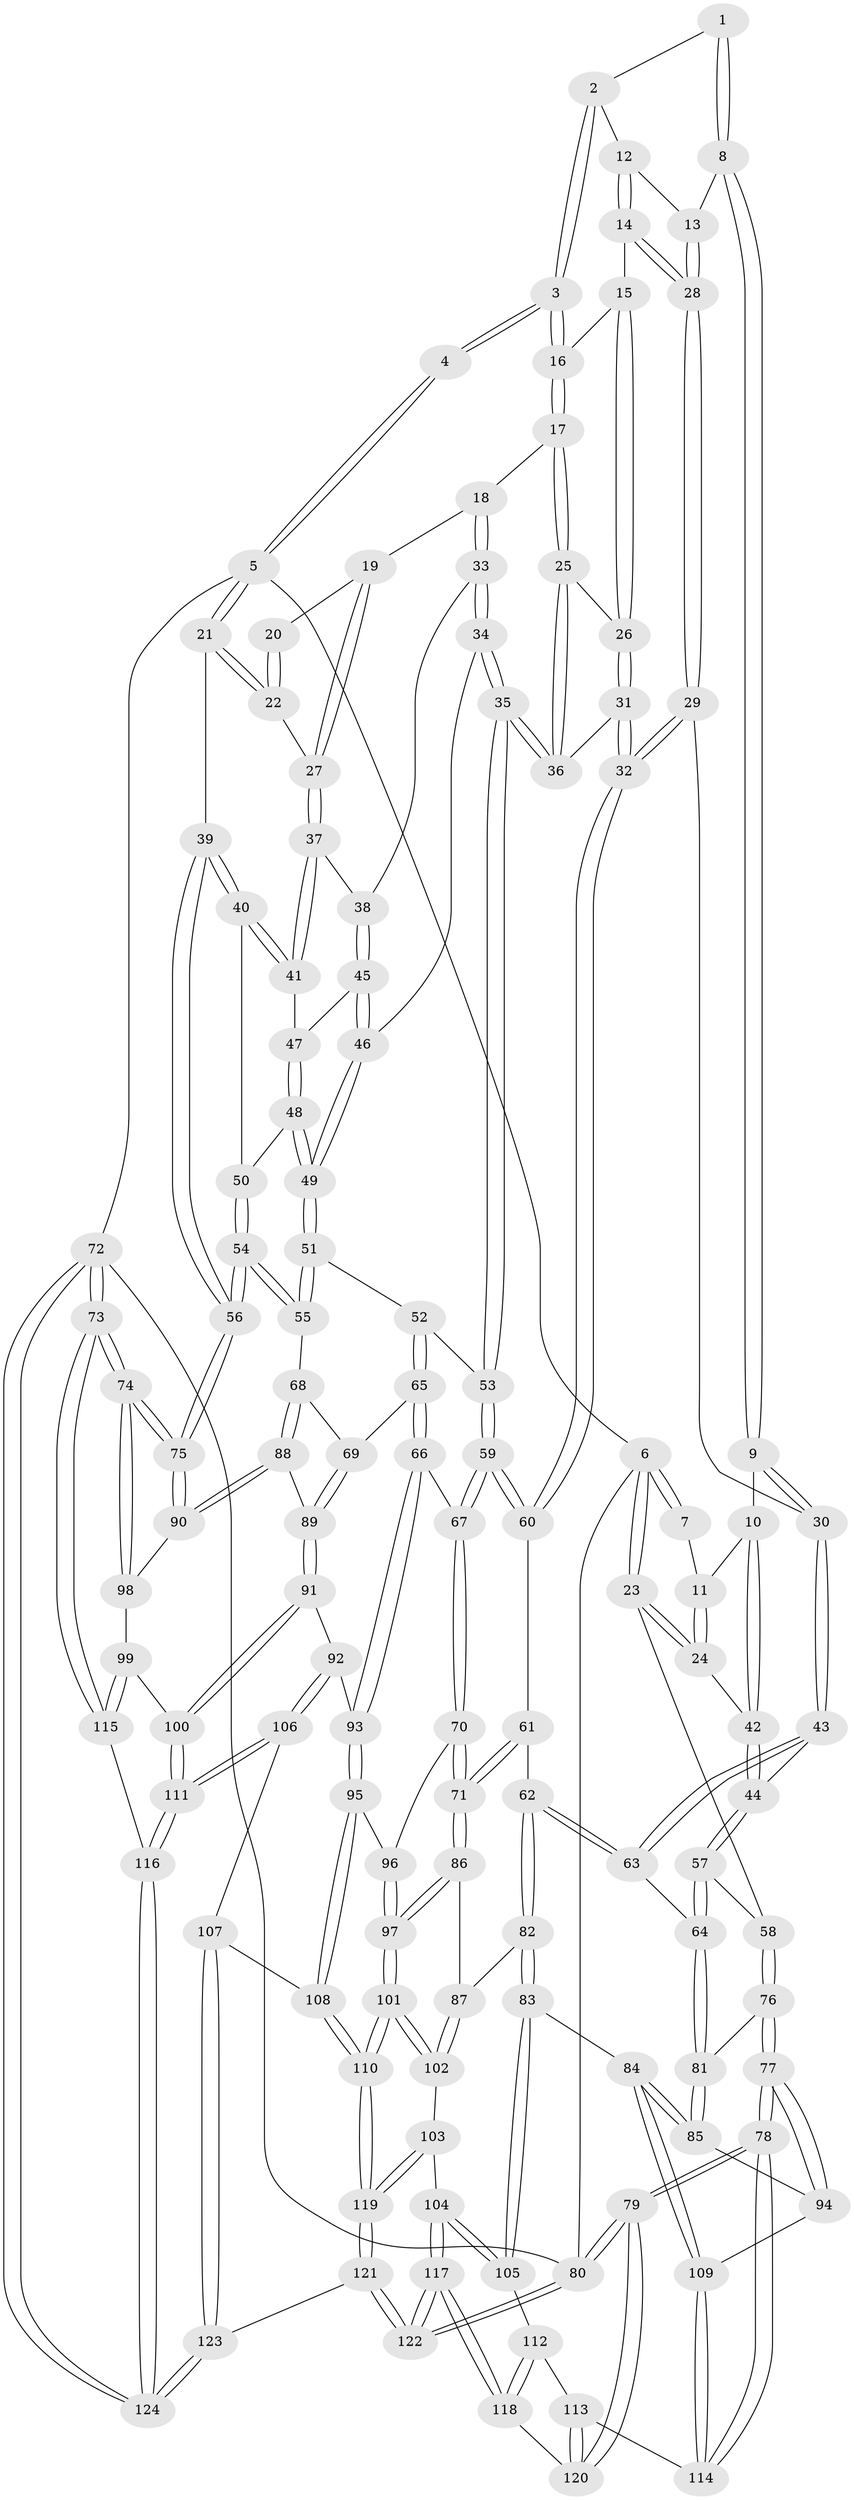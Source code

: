 // Generated by graph-tools (version 1.1) at 2025/01/03/09/25 05:01:59]
// undirected, 124 vertices, 307 edges
graph export_dot {
graph [start="1"]
  node [color=gray90,style=filled];
  1 [pos="+0.31288561144766386+0"];
  2 [pos="+0.31465199597398397+0"];
  3 [pos="+0.6746940662169317+0"];
  4 [pos="+0.9166057887017167+0"];
  5 [pos="+1+0"];
  6 [pos="+0+0"];
  7 [pos="+0.3124152679048729+0"];
  8 [pos="+0.29189858274031466+0.125084530246956"];
  9 [pos="+0.25335262026602645+0.14380878629446536"];
  10 [pos="+0.20538022856466553+0.13834374329685778"];
  11 [pos="+0.17556499572134943+0.055628625233236466"];
  12 [pos="+0.3745345285254849+0"];
  13 [pos="+0.365088626835224+0.13769340331328234"];
  14 [pos="+0.4706045669194166+0.12312763003966777"];
  15 [pos="+0.5365072706347839+0.08812957309136332"];
  16 [pos="+0.6568393119067965+0"];
  17 [pos="+0.7077578176876896+0.09165597268621069"];
  18 [pos="+0.7580696894809533+0.12819143412595246"];
  19 [pos="+0.8084944605658021+0.12619369855232174"];
  20 [pos="+0.8745844443447547+0.061007747618194205"];
  21 [pos="+1+0"];
  22 [pos="+0.9130505327385888+0.13793622386076115"];
  23 [pos="+0+0.030712186102146617"];
  24 [pos="+0+0.041437284634432796"];
  25 [pos="+0.6681703278871969+0.17706658197334638"];
  26 [pos="+0.5910646904241283+0.21503336486186816"];
  27 [pos="+0.9014798882992088+0.160549758967923"];
  28 [pos="+0.4296223031474664+0.17451216553233892"];
  29 [pos="+0.43914931663364937+0.2992096637261492"];
  30 [pos="+0.29898808156194634+0.2992090131006551"];
  31 [pos="+0.5521959369006798+0.28053153635922085"];
  32 [pos="+0.4511147608892551+0.3117971789045917"];
  33 [pos="+0.7820396056404958+0.20152344770744487"];
  34 [pos="+0.7444342030765443+0.3109845348200689"];
  35 [pos="+0.7158397526835918+0.335954532456169"];
  36 [pos="+0.7147258458726906+0.33501346371610363"];
  37 [pos="+0.9032008358928204+0.17007762492644624"];
  38 [pos="+0.8710591035415755+0.22696409107488102"];
  39 [pos="+1+0.22252620386844904"];
  40 [pos="+1+0.2503362015443876"];
  41 [pos="+1+0.22940477713211968"];
  42 [pos="+0.19384154074761034+0.14857919333068112"];
  43 [pos="+0.19964001475564436+0.3508102056519141"];
  44 [pos="+0.10389965642136711+0.3009705277401303"];
  45 [pos="+0.8751177396256293+0.2556585632293816"];
  46 [pos="+0.8085624454925265+0.2986972330348794"];
  47 [pos="+0.8901939015028033+0.2691187852875269"];
  48 [pos="+0.920350883940454+0.34235493234662684"];
  49 [pos="+0.8951168180122322+0.36277988753220003"];
  50 [pos="+0.9410071433463751+0.34316594924542365"];
  51 [pos="+0.8466244601353796+0.4365359614655444"];
  52 [pos="+0.7829201915356991+0.4335549410005721"];
  53 [pos="+0.719839785414459+0.37673872227832234"];
  54 [pos="+1+0.5188451100141672"];
  55 [pos="+0.951035006796252+0.5334929282134624"];
  56 [pos="+1+0.5326824527193237"];
  57 [pos="+0+0.3047219926758688"];
  58 [pos="+0+0.2865567832855974"];
  59 [pos="+0.5673768993035406+0.4916843088525444"];
  60 [pos="+0.4591783559575859+0.38219945498007957"];
  61 [pos="+0.38292147158470385+0.4569060681942082"];
  62 [pos="+0.27525215951308574+0.5137890325626212"];
  63 [pos="+0.23328201839497567+0.4911438111289567"];
  64 [pos="+0.14927037100583246+0.5347412917798986"];
  65 [pos="+0.7447739564791642+0.5776487920054885"];
  66 [pos="+0.7173092976261468+0.595286349366436"];
  67 [pos="+0.5696730855645177+0.5130360049584924"];
  68 [pos="+0.9382671417575978+0.5491571181755167"];
  69 [pos="+0.7997081691903525+0.5891491871872989"];
  70 [pos="+0.5204575209152726+0.5951004146754763"];
  71 [pos="+0.4584073052889587+0.620724294649262"];
  72 [pos="+1+1"];
  73 [pos="+1+1"];
  74 [pos="+1+0.9046545871390714"];
  75 [pos="+1+0.6512577956042169"];
  76 [pos="+0+0.379643781687496"];
  77 [pos="+0+0.7089819783539223"];
  78 [pos="+0+0.7398094760688372"];
  79 [pos="+0+1"];
  80 [pos="+0+1"];
  81 [pos="+0.10418193965788566+0.5839408706148109"];
  82 [pos="+0.3245794033702453+0.6505118832063574"];
  83 [pos="+0.23931294042052495+0.7325732777499153"];
  84 [pos="+0.21701966795210342+0.7275404696778897"];
  85 [pos="+0.09611142660413681+0.6365714205837213"];
  86 [pos="+0.4532338146424713+0.6246192018870425"];
  87 [pos="+0.36057101265613+0.65651375248608"];
  88 [pos="+0.9126444845154464+0.6604056556944782"];
  89 [pos="+0.8495484469629744+0.6813885914339706"];
  90 [pos="+0.9415999134276997+0.6998526271642836"];
  91 [pos="+0.8094597225029557+0.7321058699330951"];
  92 [pos="+0.7756669950330566+0.7239797657533052"];
  93 [pos="+0.7071780809343611+0.6722846063451474"];
  94 [pos="+0.010045001927091915+0.6903690616956348"];
  95 [pos="+0.6410560449482036+0.7182682407845363"];
  96 [pos="+0.5479041267032178+0.636215897023035"];
  97 [pos="+0.516089065350786+0.7934458809588824"];
  98 [pos="+0.9311774468287578+0.8180651018799735"];
  99 [pos="+0.8908321904544884+0.8322296421945687"];
  100 [pos="+0.8694106105344114+0.8305118382204688"];
  101 [pos="+0.5240743786202547+0.8480469763599863"];
  102 [pos="+0.4501402653058084+0.8348246494743081"];
  103 [pos="+0.3722738036175163+0.8636533960306229"];
  104 [pos="+0.3182727420143991+0.8684271308693724"];
  105 [pos="+0.2631112990963301+0.8300156512007102"];
  106 [pos="+0.6964754300847498+0.8556979298587285"];
  107 [pos="+0.6338590022992154+0.8566300769970715"];
  108 [pos="+0.6001925569946573+0.8366800855153046"];
  109 [pos="+0.08565780474297643+0.8120416688223162"];
  110 [pos="+0.5251759056758255+0.8486844270938853"];
  111 [pos="+0.7921724443788022+0.886581682960865"];
  112 [pos="+0.20818163792611674+0.8733530273567106"];
  113 [pos="+0.08502009538243649+0.878851114300412"];
  114 [pos="+0.08065321882332314+0.8382968643441476"];
  115 [pos="+0.9164020830455837+0.9461877330477829"];
  116 [pos="+0.7991879601741342+1"];
  117 [pos="+0.275063705538632+1"];
  118 [pos="+0.19247306764080443+1"];
  119 [pos="+0.46483622531737595+1"];
  120 [pos="+0.06649692831906359+0.9114020943469613"];
  121 [pos="+0.46257108951201287+1"];
  122 [pos="+0.2879662100199404+1"];
  123 [pos="+0.7205983494719171+1"];
  124 [pos="+0.7648928769855406+1"];
  1 -- 2;
  1 -- 8;
  1 -- 8;
  2 -- 3;
  2 -- 3;
  2 -- 12;
  3 -- 4;
  3 -- 4;
  3 -- 16;
  3 -- 16;
  4 -- 5;
  4 -- 5;
  5 -- 6;
  5 -- 21;
  5 -- 21;
  5 -- 72;
  6 -- 7;
  6 -- 7;
  6 -- 23;
  6 -- 23;
  6 -- 80;
  7 -- 11;
  8 -- 9;
  8 -- 9;
  8 -- 13;
  9 -- 10;
  9 -- 30;
  9 -- 30;
  10 -- 11;
  10 -- 42;
  10 -- 42;
  11 -- 24;
  11 -- 24;
  12 -- 13;
  12 -- 14;
  12 -- 14;
  13 -- 28;
  13 -- 28;
  14 -- 15;
  14 -- 28;
  14 -- 28;
  15 -- 16;
  15 -- 26;
  15 -- 26;
  16 -- 17;
  16 -- 17;
  17 -- 18;
  17 -- 25;
  17 -- 25;
  18 -- 19;
  18 -- 33;
  18 -- 33;
  19 -- 20;
  19 -- 27;
  19 -- 27;
  20 -- 22;
  20 -- 22;
  21 -- 22;
  21 -- 22;
  21 -- 39;
  22 -- 27;
  23 -- 24;
  23 -- 24;
  23 -- 58;
  24 -- 42;
  25 -- 26;
  25 -- 36;
  25 -- 36;
  26 -- 31;
  26 -- 31;
  27 -- 37;
  27 -- 37;
  28 -- 29;
  28 -- 29;
  29 -- 30;
  29 -- 32;
  29 -- 32;
  30 -- 43;
  30 -- 43;
  31 -- 32;
  31 -- 32;
  31 -- 36;
  32 -- 60;
  32 -- 60;
  33 -- 34;
  33 -- 34;
  33 -- 38;
  34 -- 35;
  34 -- 35;
  34 -- 46;
  35 -- 36;
  35 -- 36;
  35 -- 53;
  35 -- 53;
  37 -- 38;
  37 -- 41;
  37 -- 41;
  38 -- 45;
  38 -- 45;
  39 -- 40;
  39 -- 40;
  39 -- 56;
  39 -- 56;
  40 -- 41;
  40 -- 41;
  40 -- 50;
  41 -- 47;
  42 -- 44;
  42 -- 44;
  43 -- 44;
  43 -- 63;
  43 -- 63;
  44 -- 57;
  44 -- 57;
  45 -- 46;
  45 -- 46;
  45 -- 47;
  46 -- 49;
  46 -- 49;
  47 -- 48;
  47 -- 48;
  48 -- 49;
  48 -- 49;
  48 -- 50;
  49 -- 51;
  49 -- 51;
  50 -- 54;
  50 -- 54;
  51 -- 52;
  51 -- 55;
  51 -- 55;
  52 -- 53;
  52 -- 65;
  52 -- 65;
  53 -- 59;
  53 -- 59;
  54 -- 55;
  54 -- 55;
  54 -- 56;
  54 -- 56;
  55 -- 68;
  56 -- 75;
  56 -- 75;
  57 -- 58;
  57 -- 64;
  57 -- 64;
  58 -- 76;
  58 -- 76;
  59 -- 60;
  59 -- 60;
  59 -- 67;
  59 -- 67;
  60 -- 61;
  61 -- 62;
  61 -- 71;
  61 -- 71;
  62 -- 63;
  62 -- 63;
  62 -- 82;
  62 -- 82;
  63 -- 64;
  64 -- 81;
  64 -- 81;
  65 -- 66;
  65 -- 66;
  65 -- 69;
  66 -- 67;
  66 -- 93;
  66 -- 93;
  67 -- 70;
  67 -- 70;
  68 -- 69;
  68 -- 88;
  68 -- 88;
  69 -- 89;
  69 -- 89;
  70 -- 71;
  70 -- 71;
  70 -- 96;
  71 -- 86;
  71 -- 86;
  72 -- 73;
  72 -- 73;
  72 -- 124;
  72 -- 124;
  72 -- 80;
  73 -- 74;
  73 -- 74;
  73 -- 115;
  73 -- 115;
  74 -- 75;
  74 -- 75;
  74 -- 98;
  74 -- 98;
  75 -- 90;
  75 -- 90;
  76 -- 77;
  76 -- 77;
  76 -- 81;
  77 -- 78;
  77 -- 78;
  77 -- 94;
  77 -- 94;
  78 -- 79;
  78 -- 79;
  78 -- 114;
  78 -- 114;
  79 -- 80;
  79 -- 80;
  79 -- 120;
  79 -- 120;
  80 -- 122;
  80 -- 122;
  81 -- 85;
  81 -- 85;
  82 -- 83;
  82 -- 83;
  82 -- 87;
  83 -- 84;
  83 -- 105;
  83 -- 105;
  84 -- 85;
  84 -- 85;
  84 -- 109;
  84 -- 109;
  85 -- 94;
  86 -- 87;
  86 -- 97;
  86 -- 97;
  87 -- 102;
  87 -- 102;
  88 -- 89;
  88 -- 90;
  88 -- 90;
  89 -- 91;
  89 -- 91;
  90 -- 98;
  91 -- 92;
  91 -- 100;
  91 -- 100;
  92 -- 93;
  92 -- 106;
  92 -- 106;
  93 -- 95;
  93 -- 95;
  94 -- 109;
  95 -- 96;
  95 -- 108;
  95 -- 108;
  96 -- 97;
  96 -- 97;
  97 -- 101;
  97 -- 101;
  98 -- 99;
  99 -- 100;
  99 -- 115;
  99 -- 115;
  100 -- 111;
  100 -- 111;
  101 -- 102;
  101 -- 102;
  101 -- 110;
  101 -- 110;
  102 -- 103;
  103 -- 104;
  103 -- 119;
  103 -- 119;
  104 -- 105;
  104 -- 105;
  104 -- 117;
  104 -- 117;
  105 -- 112;
  106 -- 107;
  106 -- 111;
  106 -- 111;
  107 -- 108;
  107 -- 123;
  107 -- 123;
  108 -- 110;
  108 -- 110;
  109 -- 114;
  109 -- 114;
  110 -- 119;
  110 -- 119;
  111 -- 116;
  111 -- 116;
  112 -- 113;
  112 -- 118;
  112 -- 118;
  113 -- 114;
  113 -- 120;
  113 -- 120;
  115 -- 116;
  116 -- 124;
  116 -- 124;
  117 -- 118;
  117 -- 118;
  117 -- 122;
  117 -- 122;
  118 -- 120;
  119 -- 121;
  119 -- 121;
  121 -- 122;
  121 -- 122;
  121 -- 123;
  123 -- 124;
  123 -- 124;
}
